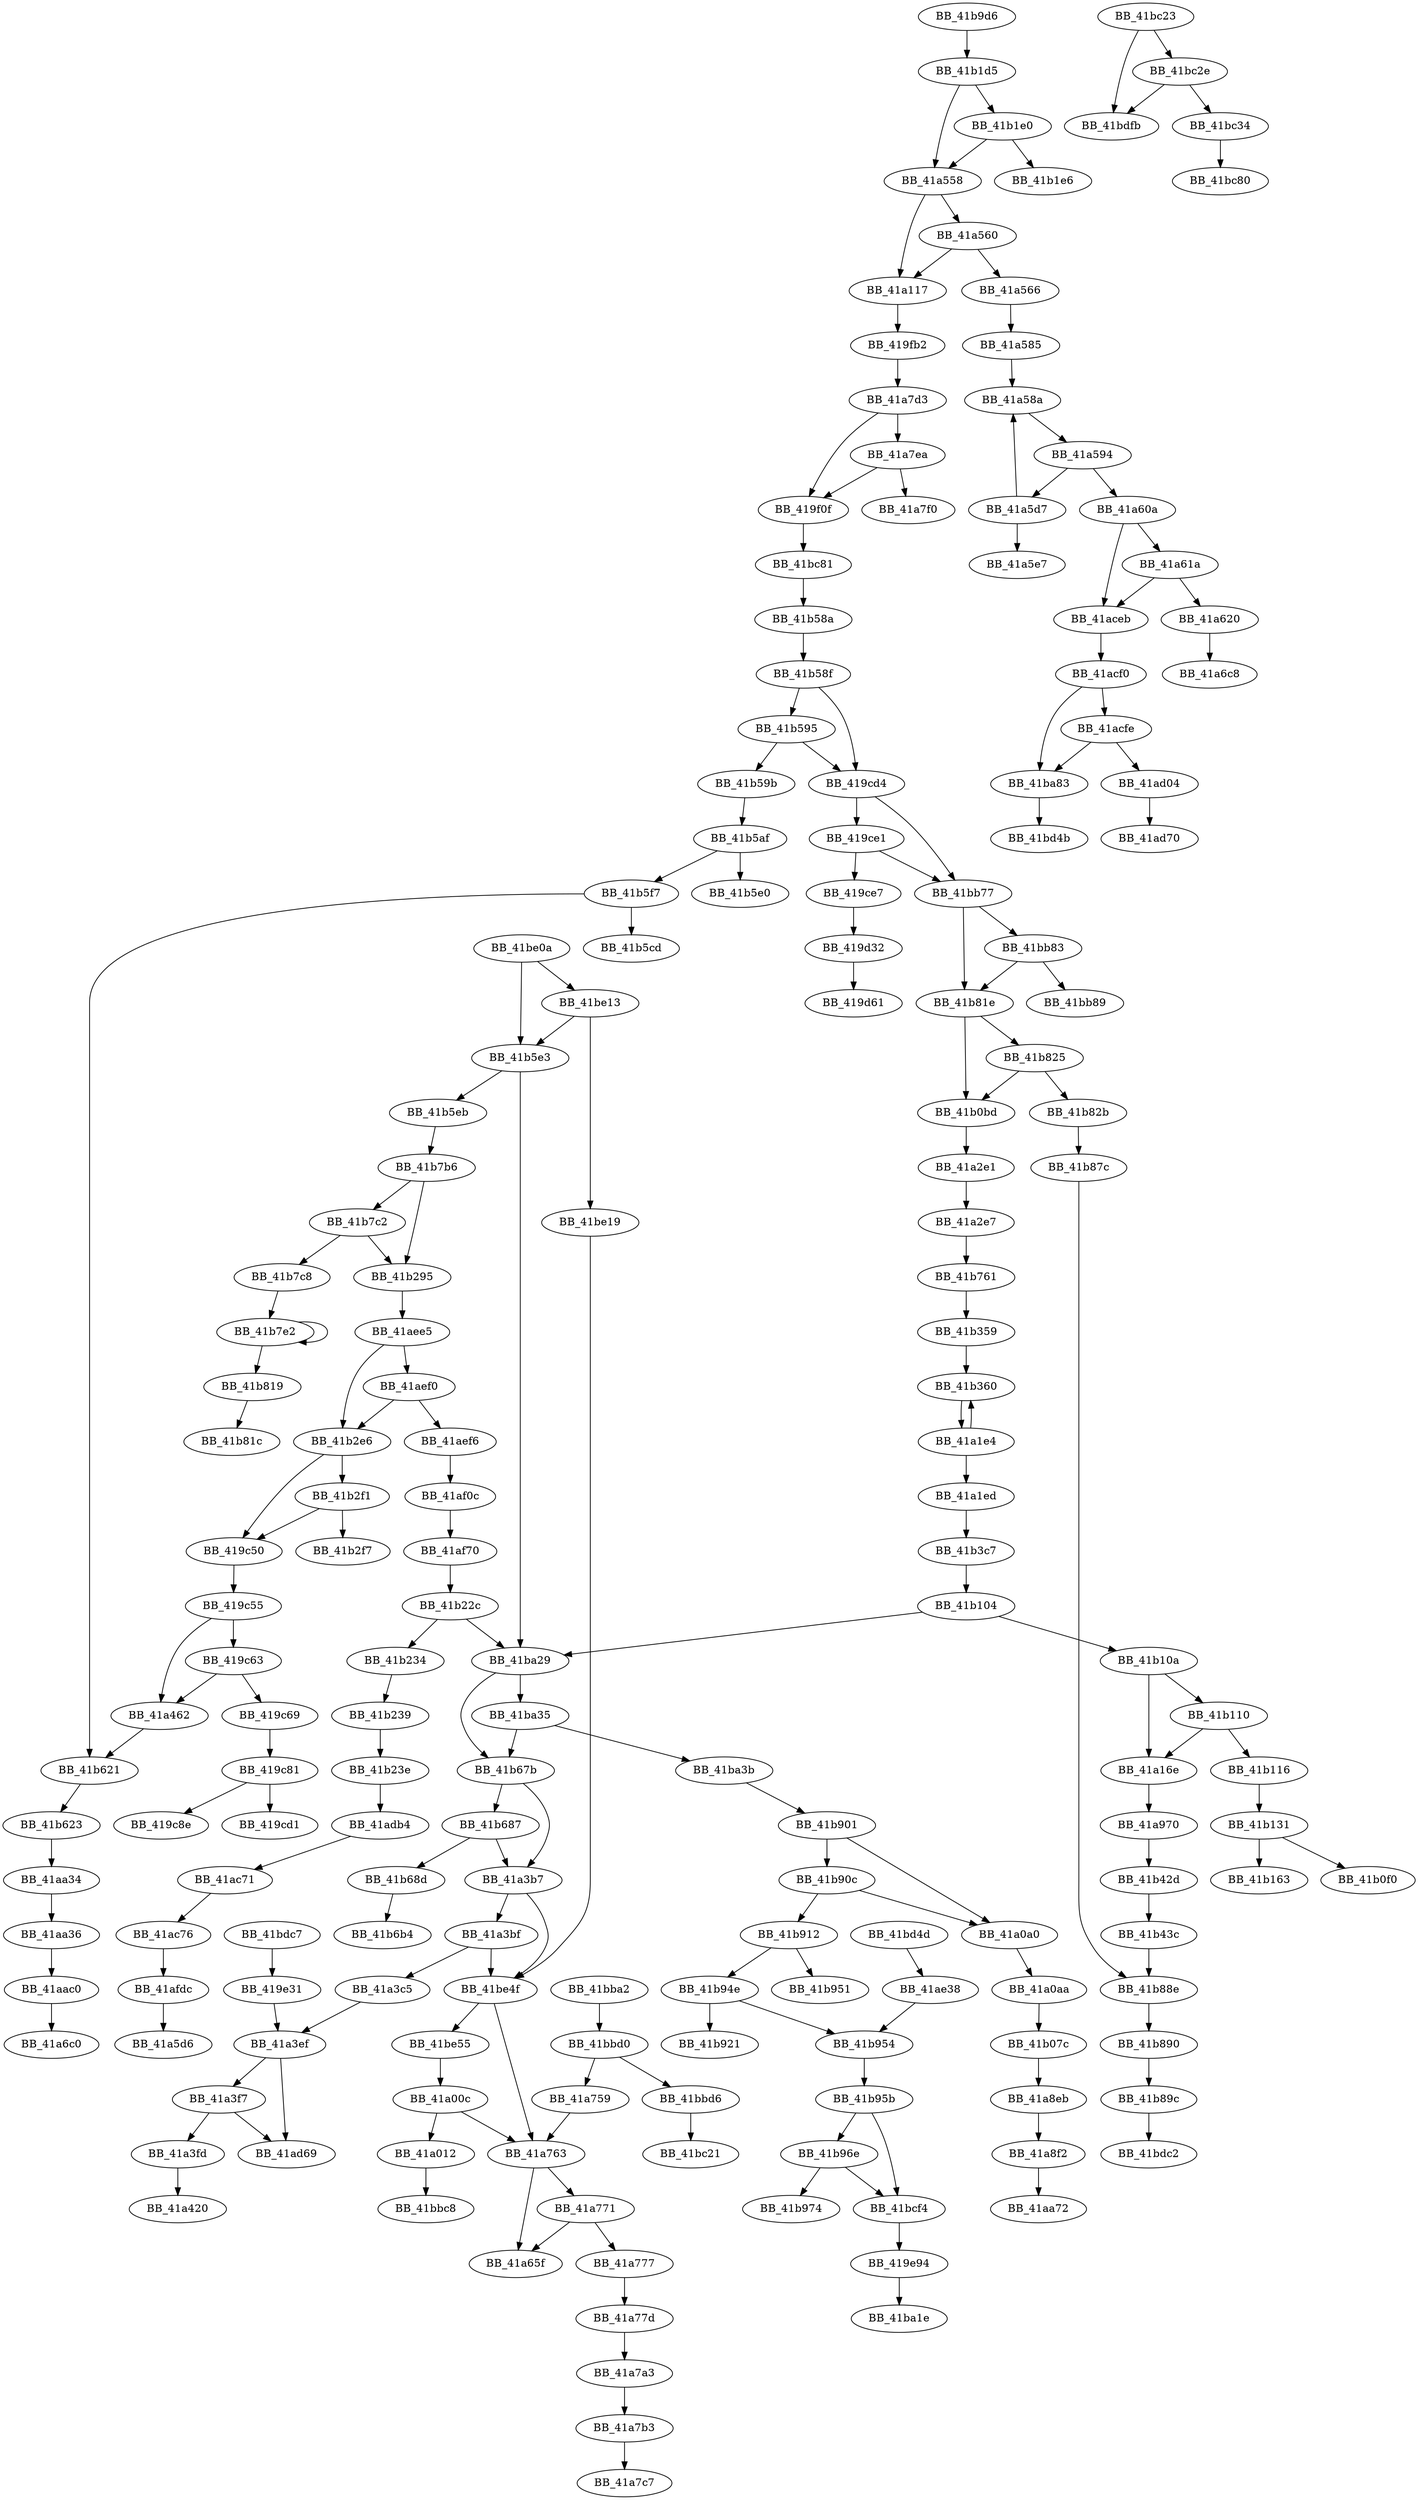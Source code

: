 DiGraph sub_41B9D6{
BB_419c50->BB_419c55
BB_419c55->BB_419c63
BB_419c55->BB_41a462
BB_419c63->BB_419c69
BB_419c63->BB_41a462
BB_419c69->BB_419c81
BB_419c81->BB_419c8e
BB_419c81->BB_419cd1
BB_419cd4->BB_419ce1
BB_419cd4->BB_41bb77
BB_419ce1->BB_419ce7
BB_419ce1->BB_41bb77
BB_419ce7->BB_419d32
BB_419d32->BB_419d61
BB_419e31->BB_41a3ef
BB_419e94->BB_41ba1e
BB_419f0f->BB_41bc81
BB_419fb2->BB_41a7d3
BB_41a00c->BB_41a012
BB_41a00c->BB_41a763
BB_41a012->BB_41bbc8
BB_41a0a0->BB_41a0aa
BB_41a0aa->BB_41b07c
BB_41a117->BB_419fb2
BB_41a16e->BB_41a970
BB_41a1e4->BB_41a1ed
BB_41a1e4->BB_41b360
BB_41a1ed->BB_41b3c7
BB_41a2e1->BB_41a2e7
BB_41a2e7->BB_41b761
BB_41a3b7->BB_41a3bf
BB_41a3b7->BB_41be4f
BB_41a3bf->BB_41a3c5
BB_41a3bf->BB_41be4f
BB_41a3c5->BB_41a3ef
BB_41a3ef->BB_41a3f7
BB_41a3ef->BB_41ad69
BB_41a3f7->BB_41a3fd
BB_41a3f7->BB_41ad69
BB_41a3fd->BB_41a420
BB_41a462->BB_41b621
BB_41a558->BB_41a117
BB_41a558->BB_41a560
BB_41a560->BB_41a117
BB_41a560->BB_41a566
BB_41a566->BB_41a585
BB_41a585->BB_41a58a
BB_41a58a->BB_41a594
BB_41a594->BB_41a5d7
BB_41a594->BB_41a60a
BB_41a5d7->BB_41a58a
BB_41a5d7->BB_41a5e7
BB_41a60a->BB_41a61a
BB_41a60a->BB_41aceb
BB_41a61a->BB_41a620
BB_41a61a->BB_41aceb
BB_41a620->BB_41a6c8
BB_41a759->BB_41a763
BB_41a763->BB_41a65f
BB_41a763->BB_41a771
BB_41a771->BB_41a65f
BB_41a771->BB_41a777
BB_41a777->BB_41a77d
BB_41a77d->BB_41a7a3
BB_41a7a3->BB_41a7b3
BB_41a7b3->BB_41a7c7
BB_41a7d3->BB_419f0f
BB_41a7d3->BB_41a7ea
BB_41a7ea->BB_419f0f
BB_41a7ea->BB_41a7f0
BB_41a8eb->BB_41a8f2
BB_41a8f2->BB_41aa72
BB_41a970->BB_41b42d
BB_41aa34->BB_41aa36
BB_41aa36->BB_41aac0
BB_41aac0->BB_41a6c0
BB_41ac71->BB_41ac76
BB_41ac76->BB_41afdc
BB_41aceb->BB_41acf0
BB_41acf0->BB_41acfe
BB_41acf0->BB_41ba83
BB_41acfe->BB_41ad04
BB_41acfe->BB_41ba83
BB_41ad04->BB_41ad70
BB_41adb4->BB_41ac71
BB_41ae38->BB_41b954
BB_41aee5->BB_41aef0
BB_41aee5->BB_41b2e6
BB_41aef0->BB_41aef6
BB_41aef0->BB_41b2e6
BB_41aef6->BB_41af0c
BB_41af0c->BB_41af70
BB_41af70->BB_41b22c
BB_41afdc->BB_41a5d6
BB_41b07c->BB_41a8eb
BB_41b0bd->BB_41a2e1
BB_41b104->BB_41b10a
BB_41b104->BB_41ba29
BB_41b10a->BB_41a16e
BB_41b10a->BB_41b110
BB_41b110->BB_41a16e
BB_41b110->BB_41b116
BB_41b116->BB_41b131
BB_41b131->BB_41b0f0
BB_41b131->BB_41b163
BB_41b1d5->BB_41a558
BB_41b1d5->BB_41b1e0
BB_41b1e0->BB_41a558
BB_41b1e0->BB_41b1e6
BB_41b22c->BB_41b234
BB_41b22c->BB_41ba29
BB_41b234->BB_41b239
BB_41b239->BB_41b23e
BB_41b23e->BB_41adb4
BB_41b295->BB_41aee5
BB_41b2e6->BB_419c50
BB_41b2e6->BB_41b2f1
BB_41b2f1->BB_419c50
BB_41b2f1->BB_41b2f7
BB_41b359->BB_41b360
BB_41b360->BB_41a1e4
BB_41b3c7->BB_41b104
BB_41b42d->BB_41b43c
BB_41b43c->BB_41b88e
BB_41b58a->BB_41b58f
BB_41b58f->BB_419cd4
BB_41b58f->BB_41b595
BB_41b595->BB_419cd4
BB_41b595->BB_41b59b
BB_41b59b->BB_41b5af
BB_41b5af->BB_41b5e0
BB_41b5af->BB_41b5f7
BB_41b5e3->BB_41b5eb
BB_41b5e3->BB_41ba29
BB_41b5eb->BB_41b7b6
BB_41b5f7->BB_41b5cd
BB_41b5f7->BB_41b621
BB_41b621->BB_41b623
BB_41b623->BB_41aa34
BB_41b67b->BB_41a3b7
BB_41b67b->BB_41b687
BB_41b687->BB_41a3b7
BB_41b687->BB_41b68d
BB_41b68d->BB_41b6b4
BB_41b761->BB_41b359
BB_41b7b6->BB_41b295
BB_41b7b6->BB_41b7c2
BB_41b7c2->BB_41b295
BB_41b7c2->BB_41b7c8
BB_41b7c8->BB_41b7e2
BB_41b7e2->BB_41b7e2
BB_41b7e2->BB_41b819
BB_41b819->BB_41b81c
BB_41b81e->BB_41b0bd
BB_41b81e->BB_41b825
BB_41b825->BB_41b0bd
BB_41b825->BB_41b82b
BB_41b82b->BB_41b87c
BB_41b87c->BB_41b88e
BB_41b88e->BB_41b890
BB_41b890->BB_41b89c
BB_41b89c->BB_41bdc2
BB_41b901->BB_41a0a0
BB_41b901->BB_41b90c
BB_41b90c->BB_41a0a0
BB_41b90c->BB_41b912
BB_41b912->BB_41b94e
BB_41b912->BB_41b951
BB_41b94e->BB_41b921
BB_41b94e->BB_41b954
BB_41b954->BB_41b95b
BB_41b95b->BB_41b96e
BB_41b95b->BB_41bcf4
BB_41b96e->BB_41b974
BB_41b96e->BB_41bcf4
BB_41b9d6->BB_41b1d5
BB_41ba29->BB_41b67b
BB_41ba29->BB_41ba35
BB_41ba35->BB_41b67b
BB_41ba35->BB_41ba3b
BB_41ba3b->BB_41b901
BB_41ba83->BB_41bd4b
BB_41bb77->BB_41b81e
BB_41bb77->BB_41bb83
BB_41bb83->BB_41b81e
BB_41bb83->BB_41bb89
BB_41bba2->BB_41bbd0
BB_41bbd0->BB_41a759
BB_41bbd0->BB_41bbd6
BB_41bbd6->BB_41bc21
BB_41bc23->BB_41bc2e
BB_41bc23->BB_41bdfb
BB_41bc2e->BB_41bc34
BB_41bc2e->BB_41bdfb
BB_41bc34->BB_41bc80
BB_41bc81->BB_41b58a
BB_41bcf4->BB_419e94
BB_41bd4d->BB_41ae38
BB_41bdc7->BB_419e31
BB_41be0a->BB_41b5e3
BB_41be0a->BB_41be13
BB_41be13->BB_41b5e3
BB_41be13->BB_41be19
BB_41be19->BB_41be4f
BB_41be4f->BB_41a763
BB_41be4f->BB_41be55
BB_41be55->BB_41a00c
}
